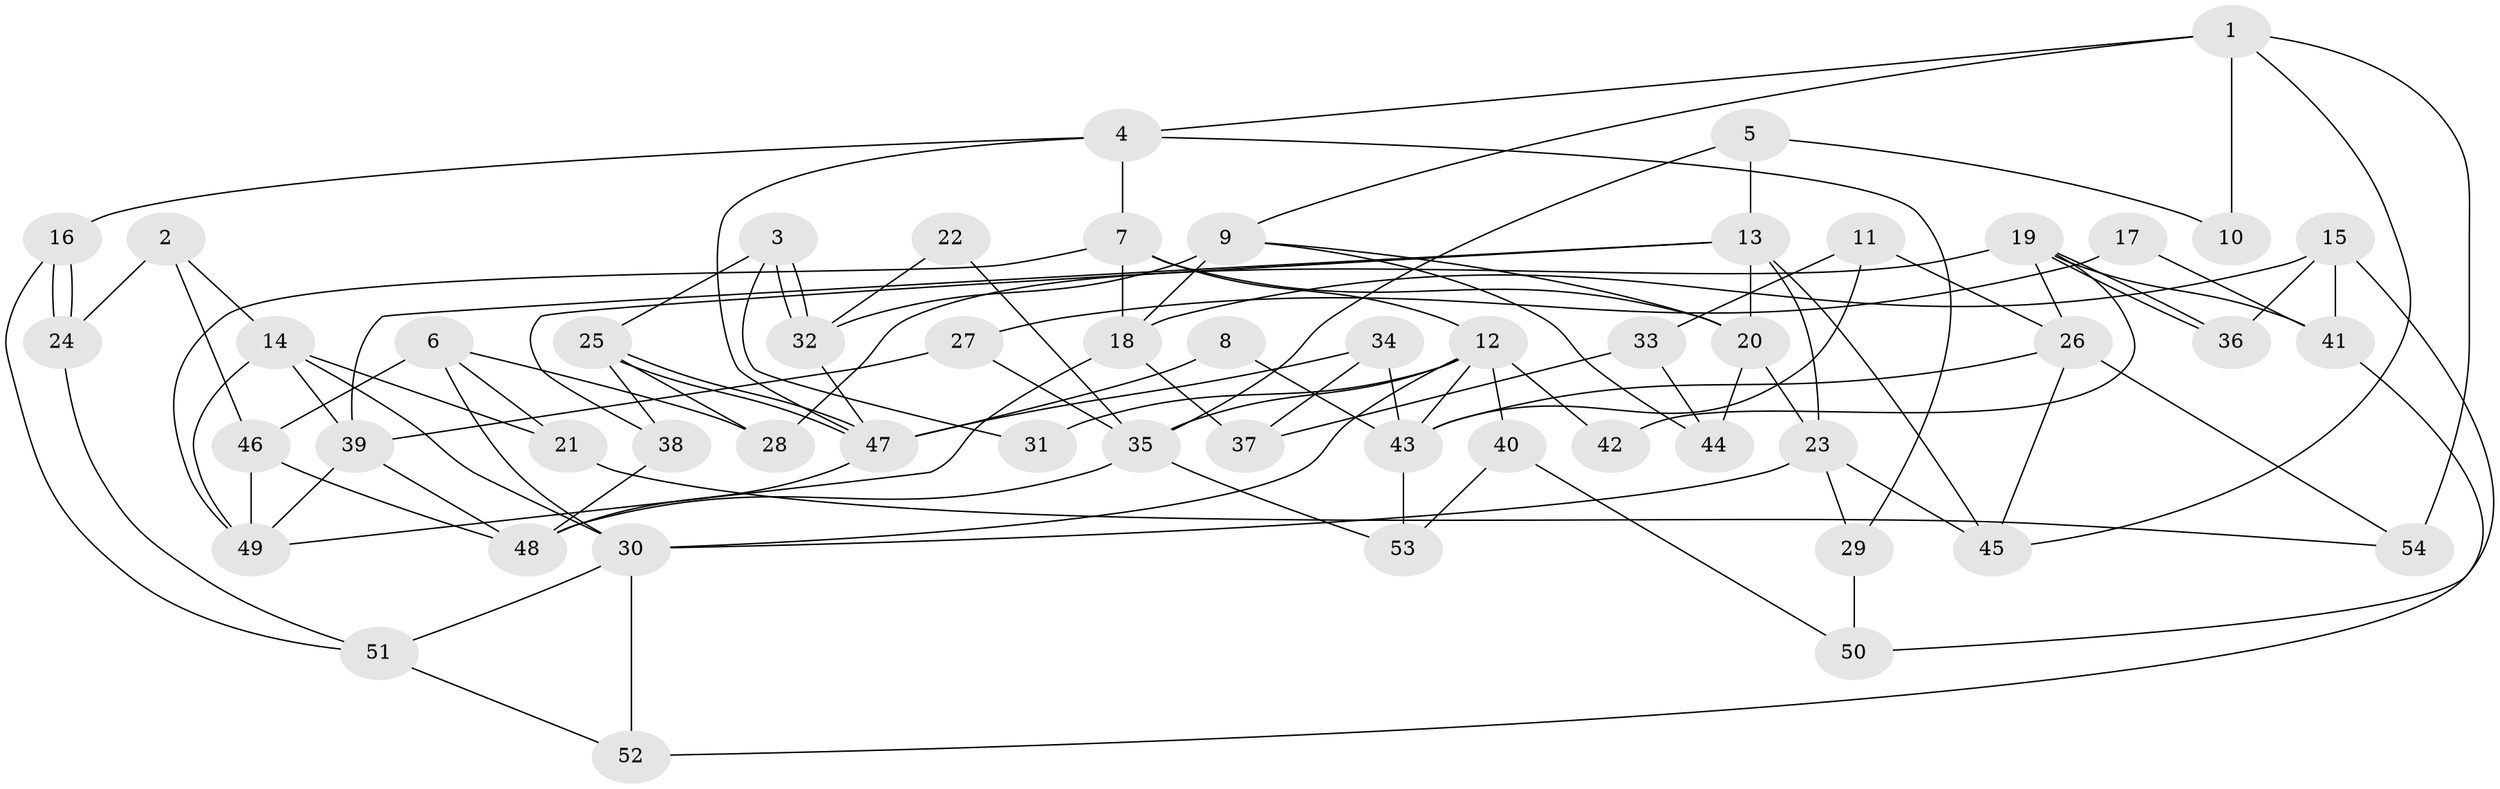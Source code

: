 // Generated by graph-tools (version 1.1) at 2025/50/03/09/25 03:50:02]
// undirected, 54 vertices, 108 edges
graph export_dot {
graph [start="1"]
  node [color=gray90,style=filled];
  1;
  2;
  3;
  4;
  5;
  6;
  7;
  8;
  9;
  10;
  11;
  12;
  13;
  14;
  15;
  16;
  17;
  18;
  19;
  20;
  21;
  22;
  23;
  24;
  25;
  26;
  27;
  28;
  29;
  30;
  31;
  32;
  33;
  34;
  35;
  36;
  37;
  38;
  39;
  40;
  41;
  42;
  43;
  44;
  45;
  46;
  47;
  48;
  49;
  50;
  51;
  52;
  53;
  54;
  1 -- 4;
  1 -- 54;
  1 -- 9;
  1 -- 10;
  1 -- 45;
  2 -- 14;
  2 -- 24;
  2 -- 46;
  3 -- 32;
  3 -- 32;
  3 -- 25;
  3 -- 31;
  4 -- 7;
  4 -- 47;
  4 -- 16;
  4 -- 29;
  5 -- 35;
  5 -- 13;
  5 -- 10;
  6 -- 46;
  6 -- 30;
  6 -- 21;
  6 -- 28;
  7 -- 18;
  7 -- 12;
  7 -- 20;
  7 -- 49;
  8 -- 47;
  8 -- 43;
  9 -- 20;
  9 -- 18;
  9 -- 32;
  9 -- 44;
  11 -- 33;
  11 -- 26;
  11 -- 43;
  12 -- 43;
  12 -- 30;
  12 -- 31;
  12 -- 35;
  12 -- 40;
  12 -- 42;
  13 -- 23;
  13 -- 39;
  13 -- 20;
  13 -- 38;
  13 -- 45;
  14 -- 49;
  14 -- 39;
  14 -- 21;
  14 -- 30;
  15 -- 41;
  15 -- 18;
  15 -- 36;
  15 -- 50;
  16 -- 24;
  16 -- 24;
  16 -- 51;
  17 -- 41;
  17 -- 27;
  18 -- 49;
  18 -- 37;
  19 -- 26;
  19 -- 36;
  19 -- 36;
  19 -- 28;
  19 -- 41;
  19 -- 42;
  20 -- 23;
  20 -- 44;
  21 -- 54;
  22 -- 32;
  22 -- 35;
  23 -- 45;
  23 -- 29;
  23 -- 30;
  24 -- 51;
  25 -- 47;
  25 -- 47;
  25 -- 28;
  25 -- 38;
  26 -- 45;
  26 -- 43;
  26 -- 54;
  27 -- 39;
  27 -- 35;
  29 -- 50;
  30 -- 51;
  30 -- 52;
  32 -- 47;
  33 -- 44;
  33 -- 37;
  34 -- 47;
  34 -- 43;
  34 -- 37;
  35 -- 48;
  35 -- 53;
  38 -- 48;
  39 -- 48;
  39 -- 49;
  40 -- 50;
  40 -- 53;
  41 -- 52;
  43 -- 53;
  46 -- 48;
  46 -- 49;
  47 -- 48;
  51 -- 52;
}
